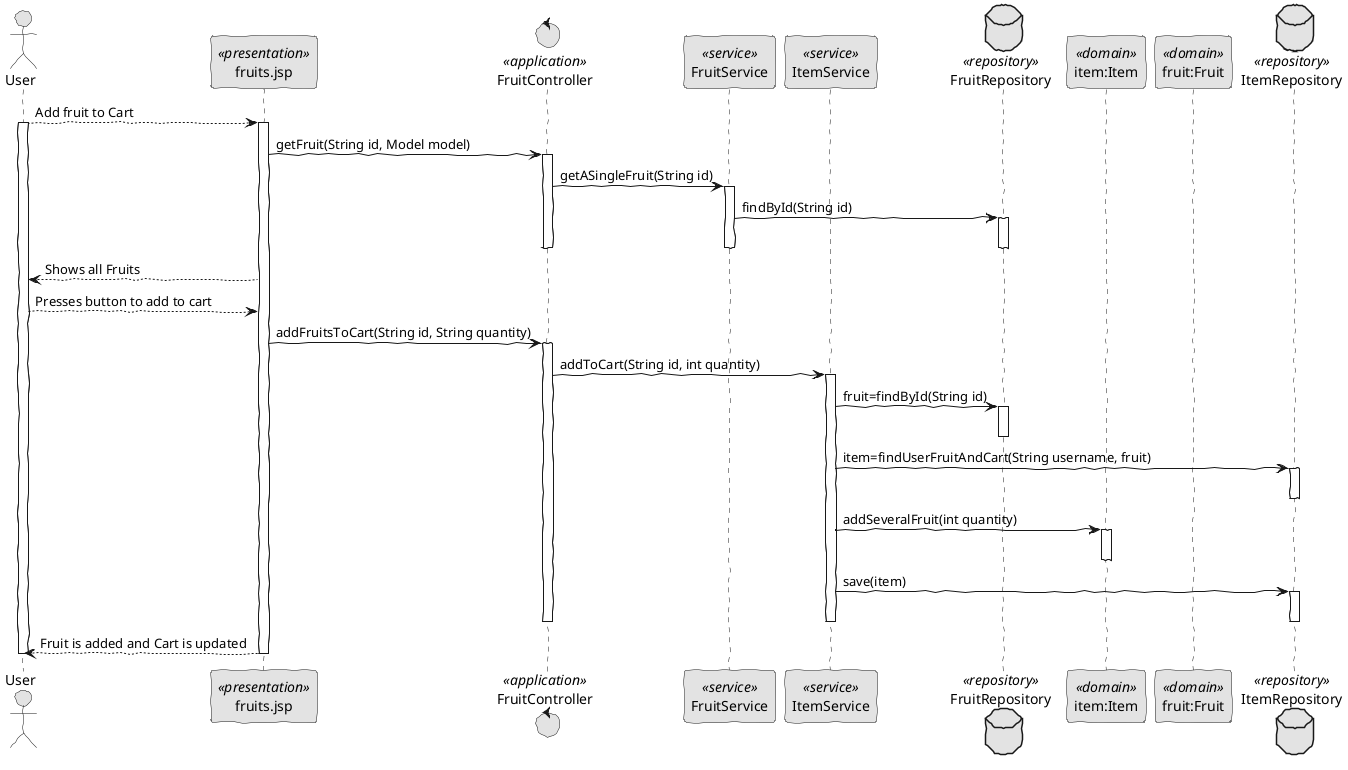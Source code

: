 @startuml
skinparam handwritten true
skinparam monochrome true
skinparam packageStyle rect
skinparam defaultFontName FG Virgil
skinparam shadowing false

actor User as Actor
participant "fruits.jsp" as UI <<presentation>>
control FruitController as Controller <<application>>
participant FruitService as FS<<service>>
participant ItemService as IS<<service>>
database FruitRepository as FR <<repository>>
participant "item:Item" as Domain <<domain>>
participant "fruit:Fruit" as Fruit <<domain>>
database ItemRepository as IR <<repository>>


Actor --> UI: Add fruit to Cart
activate Actor
activate UI
         UI -> Controller: getFruit(String id, Model model)
      activate Controller

       Controller ->FS : getASingleFruit(String id)
       activate FS
       FS -> FR : findById(String id)
       activate FR
       deactivate FR
       deactivate FS
       deactivate Controller
    UI --> Actor: Shows all Fruits
    Actor --> UI: Presses button to add to cart

   UI -> Controller: addFruitsToCart(String id, String quantity)
 activate Controller

        Controller -> IS : addToCart(String id, int quantity)
        activate IS

        IS -> FR :fruit=findById(String id)
        activate FR
        deactivate FR
        IS -> IR : item=findUserFruitAndCart(String username, fruit)
        activate IR
        deactivate IR
       IS -> Domain :  addSeveralFruit(int quantity)
       activate Domain
       deactivate Domain
       IS -> IR : save(item)
       activate IR
       deactivate IR
       deactivate IS
       deactivate Controller

 UI --> Actor: Fruit is added and Cart is updated
deactivate UI
deactivate Actor
@enduml